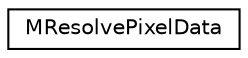digraph G
{
  edge [fontname="Helvetica",fontsize="10",labelfontname="Helvetica",labelfontsize="10"];
  node [fontname="Helvetica",fontsize="10",shape=record];
  rankdir=LR;
  Node1 [label="MResolvePixelData",height=0.2,width=0.4,color="black", fillcolor="white", style="filled",URL="$d2/db2/structMResolvePixelData.html"];
}
